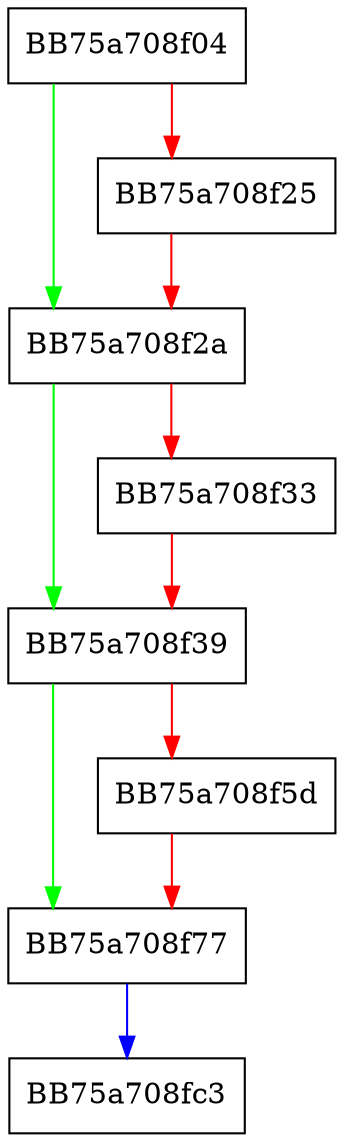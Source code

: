 digraph CreateInstance {
  node [shape="box"];
  graph [splines=ortho];
  BB75a708f04 -> BB75a708f2a [color="green"];
  BB75a708f04 -> BB75a708f25 [color="red"];
  BB75a708f25 -> BB75a708f2a [color="red"];
  BB75a708f2a -> BB75a708f39 [color="green"];
  BB75a708f2a -> BB75a708f33 [color="red"];
  BB75a708f33 -> BB75a708f39 [color="red"];
  BB75a708f39 -> BB75a708f77 [color="green"];
  BB75a708f39 -> BB75a708f5d [color="red"];
  BB75a708f5d -> BB75a708f77 [color="red"];
  BB75a708f77 -> BB75a708fc3 [color="blue"];
}